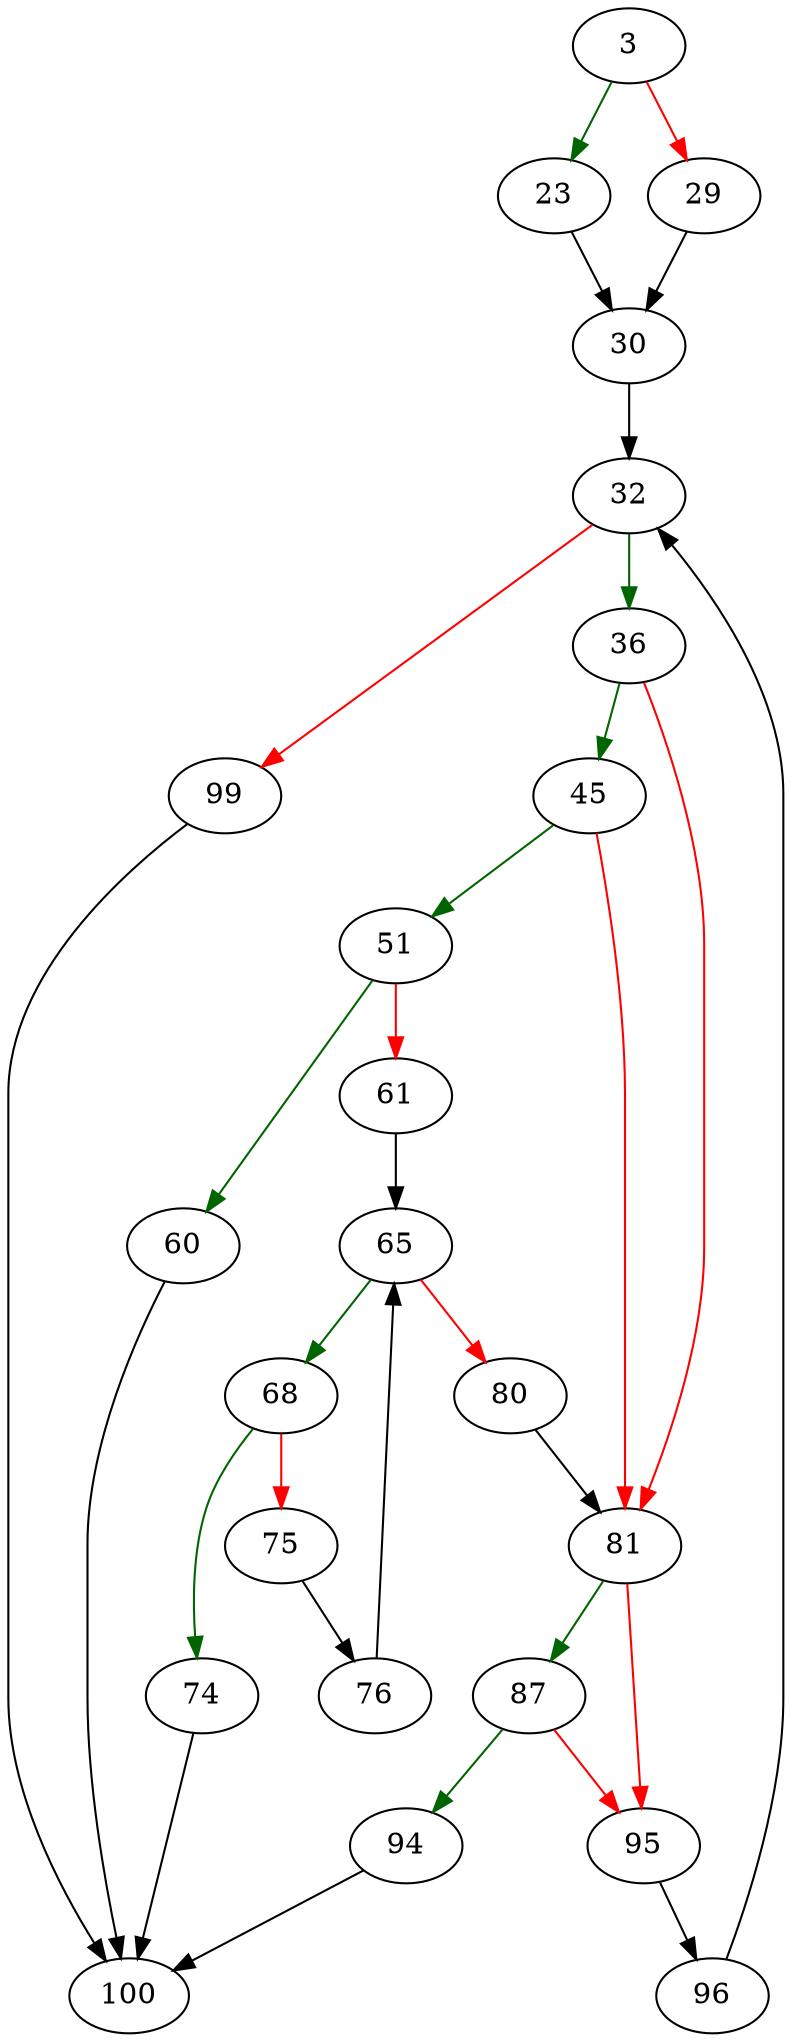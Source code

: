 strict digraph "readsTable" {
	// Node definitions.
	3 [entry=true];
	23;
	29;
	30;
	32;
	36;
	99;
	45;
	81;
	51;
	60;
	61;
	100;
	65;
	68;
	80;
	74;
	75;
	76;
	87;
	95;
	94;
	96;

	// Edge definitions.
	3 -> 23 [
		color=darkgreen
		cond=true
	];
	3 -> 29 [
		color=red
		cond=false
	];
	23 -> 30;
	29 -> 30;
	30 -> 32;
	32 -> 36 [
		color=darkgreen
		cond=true
	];
	32 -> 99 [
		color=red
		cond=false
	];
	36 -> 45 [
		color=darkgreen
		cond=true
	];
	36 -> 81 [
		color=red
		cond=false
	];
	99 -> 100;
	45 -> 81 [
		color=red
		cond=false
	];
	45 -> 51 [
		color=darkgreen
		cond=true
	];
	81 -> 87 [
		color=darkgreen
		cond=true
	];
	81 -> 95 [
		color=red
		cond=false
	];
	51 -> 60 [
		color=darkgreen
		cond=true
	];
	51 -> 61 [
		color=red
		cond=false
	];
	60 -> 100;
	61 -> 65;
	65 -> 68 [
		color=darkgreen
		cond=true
	];
	65 -> 80 [
		color=red
		cond=false
	];
	68 -> 74 [
		color=darkgreen
		cond=true
	];
	68 -> 75 [
		color=red
		cond=false
	];
	80 -> 81;
	74 -> 100;
	75 -> 76;
	76 -> 65;
	87 -> 95 [
		color=red
		cond=false
	];
	87 -> 94 [
		color=darkgreen
		cond=true
	];
	95 -> 96;
	94 -> 100;
	96 -> 32;
}